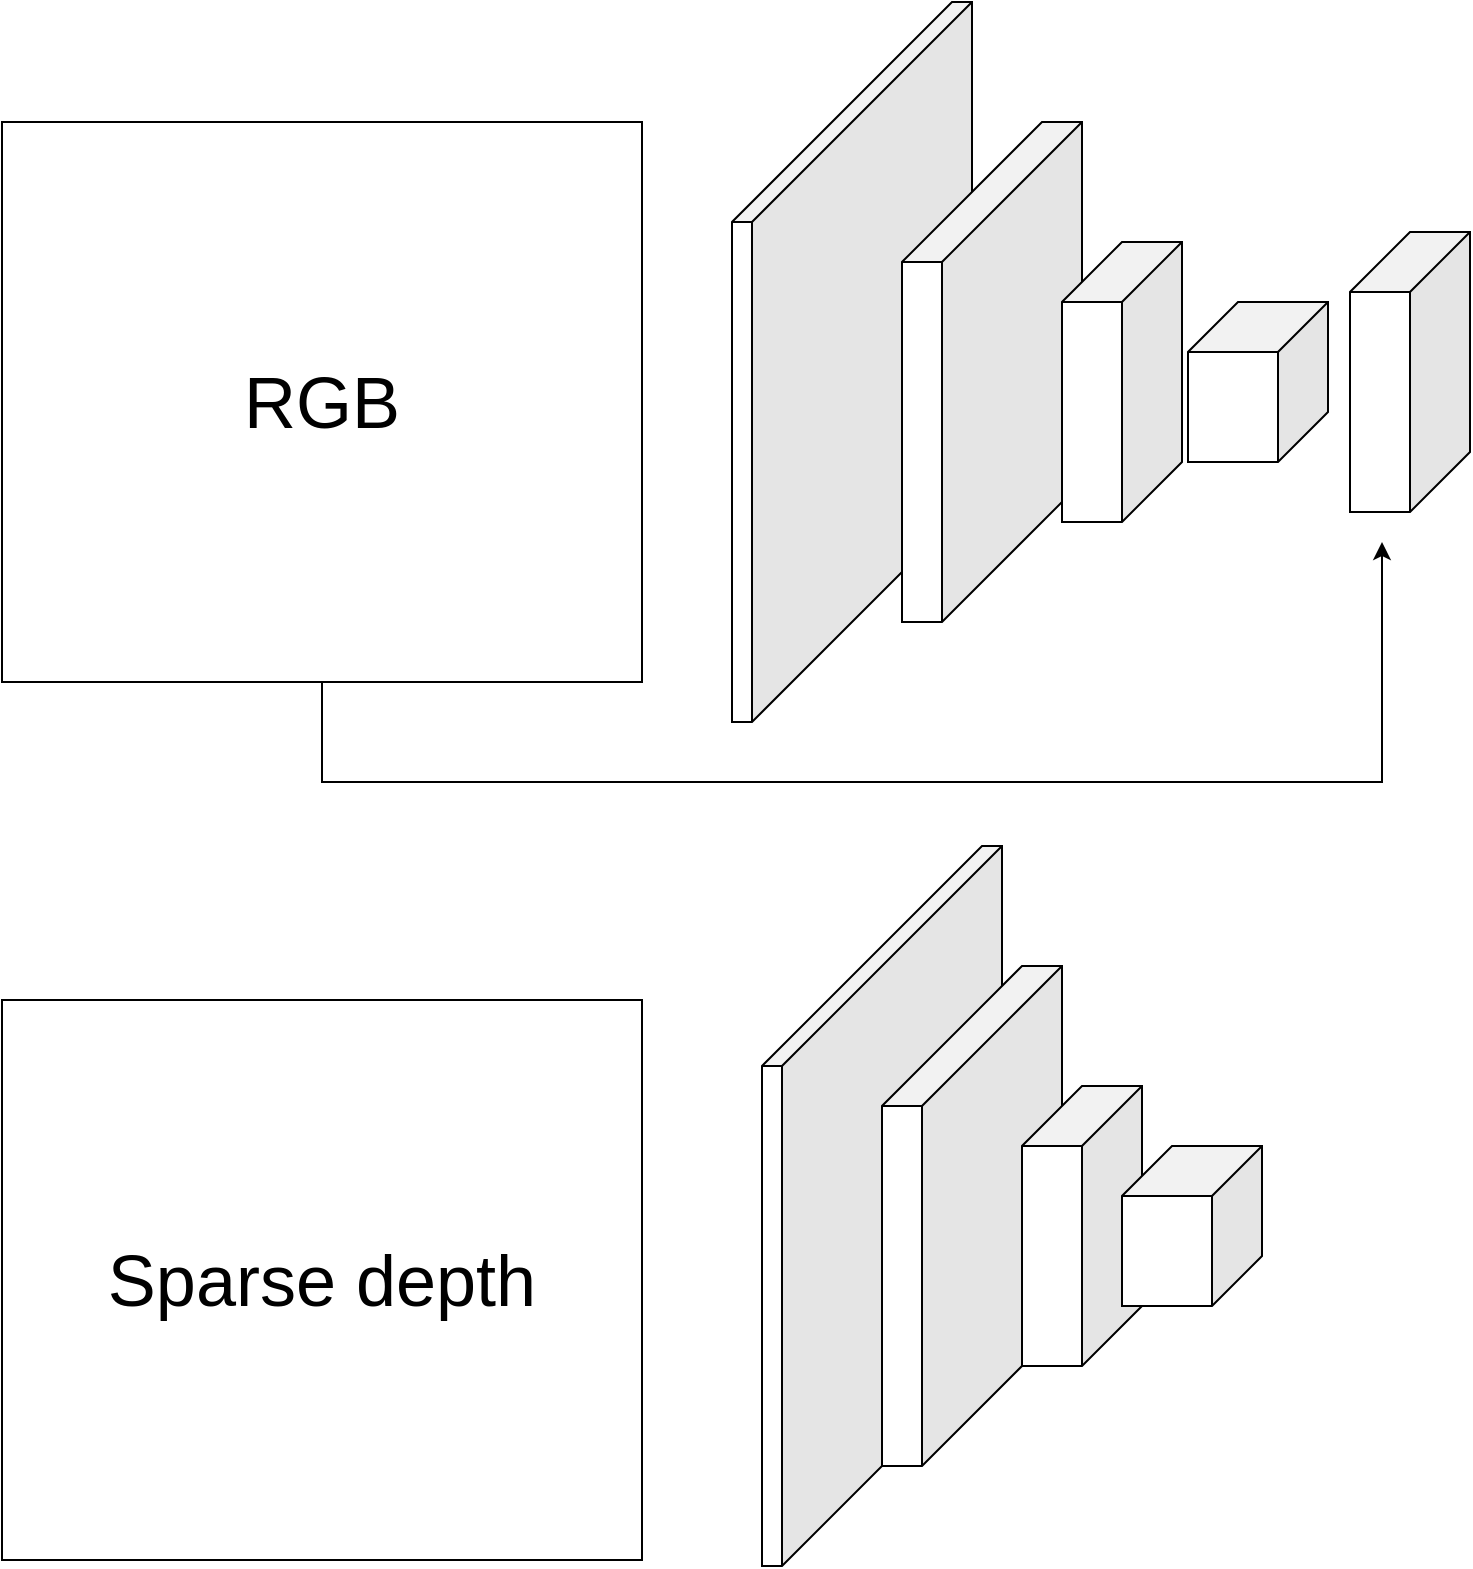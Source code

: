 <mxfile version="20.2.7" type="github">
  <diagram id="5IDlUGYyohNfTfSFobP5" name="Page-1">
    <mxGraphModel dx="3694" dy="1822" grid="1" gridSize="10" guides="1" tooltips="1" connect="1" arrows="1" fold="1" page="1" pageScale="1" pageWidth="850" pageHeight="1100" math="0" shadow="0">
      <root>
        <mxCell id="0" />
        <mxCell id="1" parent="0" />
        <mxCell id="Tnp5j_zreBsuiRlwEQ2I-4" value="" style="shape=cube;whiteSpace=wrap;html=1;boundedLbl=1;backgroundOutline=1;darkOpacity=0.05;darkOpacity2=0.1;flipH=1;size=110;" vertex="1" parent="1">
          <mxGeometry x="45" y="70" width="120" height="360" as="geometry" />
        </mxCell>
        <mxCell id="Tnp5j_zreBsuiRlwEQ2I-5" value="" style="shape=cube;whiteSpace=wrap;html=1;boundedLbl=1;backgroundOutline=1;darkOpacity=0.05;darkOpacity2=0.1;flipH=1;size=70;" vertex="1" parent="1">
          <mxGeometry x="130" y="130" width="90" height="250" as="geometry" />
        </mxCell>
        <mxCell id="Tnp5j_zreBsuiRlwEQ2I-6" value="" style="shape=cube;whiteSpace=wrap;html=1;boundedLbl=1;backgroundOutline=1;darkOpacity=0.05;darkOpacity2=0.1;flipH=1;size=30;" vertex="1" parent="1">
          <mxGeometry x="210" y="190" width="60" height="140" as="geometry" />
        </mxCell>
        <mxCell id="Tnp5j_zreBsuiRlwEQ2I-7" value="" style="shape=cube;whiteSpace=wrap;html=1;boundedLbl=1;backgroundOutline=1;darkOpacity=0.05;darkOpacity2=0.1;flipH=1;size=25;" vertex="1" parent="1">
          <mxGeometry x="273" y="220" width="70" height="80" as="geometry" />
        </mxCell>
        <mxCell id="Tnp5j_zreBsuiRlwEQ2I-8" value="&lt;div style=&quot;font-size: 36px;&quot;&gt;RGB&lt;/div&gt;" style="rounded=0;whiteSpace=wrap;html=1;" vertex="1" parent="1">
          <mxGeometry x="-320" y="130" width="320" height="280" as="geometry" />
        </mxCell>
        <mxCell id="Tnp5j_zreBsuiRlwEQ2I-9" value="&lt;div style=&quot;font-size: 36px;&quot;&gt;Sparse depth&lt;br&gt;&lt;/div&gt;" style="rounded=0;whiteSpace=wrap;html=1;" vertex="1" parent="1">
          <mxGeometry x="-320" y="569" width="320" height="280" as="geometry" />
        </mxCell>
        <mxCell id="Tnp5j_zreBsuiRlwEQ2I-10" value="" style="shape=cube;whiteSpace=wrap;html=1;boundedLbl=1;backgroundOutline=1;darkOpacity=0.05;darkOpacity2=0.1;flipH=1;size=110;" vertex="1" parent="1">
          <mxGeometry x="60" y="492" width="120" height="360" as="geometry" />
        </mxCell>
        <mxCell id="Tnp5j_zreBsuiRlwEQ2I-11" value="" style="shape=cube;whiteSpace=wrap;html=1;boundedLbl=1;backgroundOutline=1;darkOpacity=0.05;darkOpacity2=0.1;flipH=1;size=70;" vertex="1" parent="1">
          <mxGeometry x="120" y="552" width="90" height="250" as="geometry" />
        </mxCell>
        <mxCell id="Tnp5j_zreBsuiRlwEQ2I-12" value="" style="shape=cube;whiteSpace=wrap;html=1;boundedLbl=1;backgroundOutline=1;darkOpacity=0.05;darkOpacity2=0.1;flipH=1;size=30;" vertex="1" parent="1">
          <mxGeometry x="190" y="612" width="60" height="140" as="geometry" />
        </mxCell>
        <mxCell id="Tnp5j_zreBsuiRlwEQ2I-13" value="" style="shape=cube;whiteSpace=wrap;html=1;boundedLbl=1;backgroundOutline=1;darkOpacity=0.05;darkOpacity2=0.1;flipH=1;size=25;" vertex="1" parent="1">
          <mxGeometry x="240" y="642" width="70" height="80" as="geometry" />
        </mxCell>
        <mxCell id="Tnp5j_zreBsuiRlwEQ2I-14" value="" style="endArrow=classic;html=1;rounded=0;fontSize=36;exitX=0.5;exitY=1;exitDx=0;exitDy=0;" edge="1" parent="1">
          <mxGeometry width="50" height="50" relative="1" as="geometry">
            <mxPoint x="-160" y="410" as="sourcePoint" />
            <mxPoint x="370" y="340" as="targetPoint" />
            <Array as="points">
              <mxPoint x="-160" y="460" />
              <mxPoint x="370" y="460" />
            </Array>
          </mxGeometry>
        </mxCell>
        <mxCell id="Tnp5j_zreBsuiRlwEQ2I-15" value="" style="shape=cube;whiteSpace=wrap;html=1;boundedLbl=1;backgroundOutline=1;darkOpacity=0.05;darkOpacity2=0.1;flipH=1;size=30;" vertex="1" parent="1">
          <mxGeometry x="354" y="185" width="60" height="140" as="geometry" />
        </mxCell>
      </root>
    </mxGraphModel>
  </diagram>
</mxfile>
